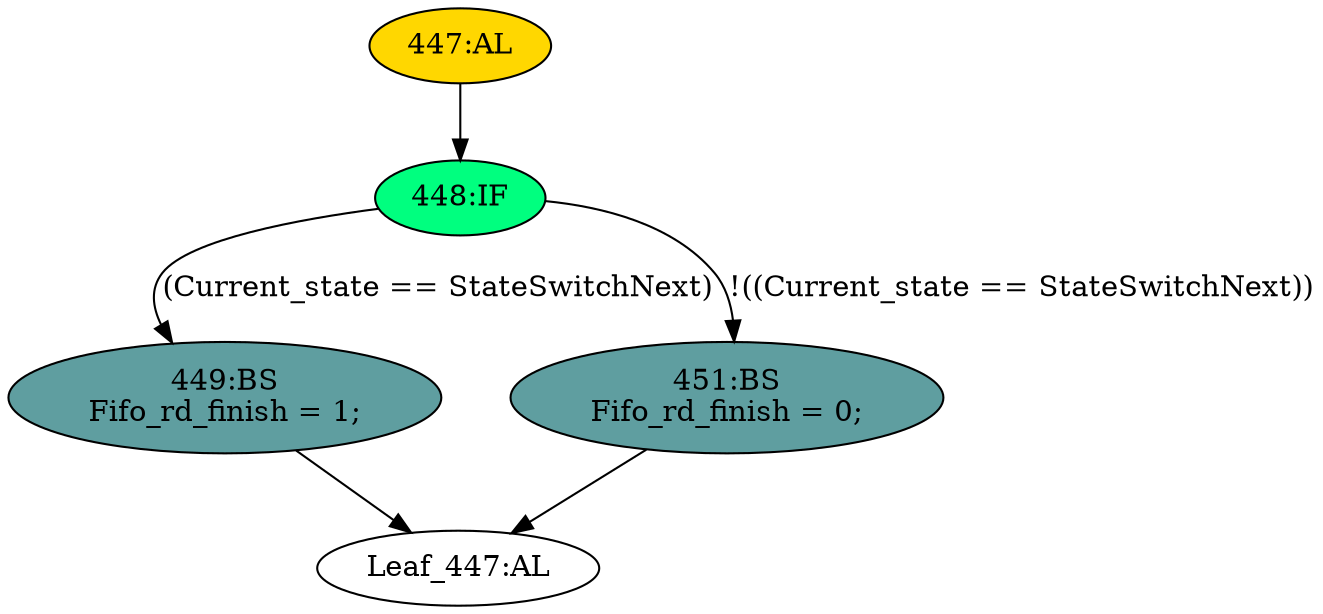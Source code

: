 strict digraph "" {
	node [label="\N"];
	"Leaf_447:AL"	 [def_var="['Fifo_rd_finish']",
		label="Leaf_447:AL"];
	"447:AL"	 [ast="<pyverilog.vparser.ast.Always object at 0x7f104a57f510>",
		clk_sens=False,
		fillcolor=gold,
		label="447:AL",
		sens="['Current_state']",
		statements="[]",
		style=filled,
		typ=Always,
		use_var="['StateSwitchNext', 'Current_state']"];
	"448:IF"	 [ast="<pyverilog.vparser.ast.IfStatement object at 0x7f104a56c090>",
		fillcolor=springgreen,
		label="448:IF",
		statements="[]",
		style=filled,
		typ=IfStatement];
	"447:AL" -> "448:IF"	 [cond="[]",
		lineno=None];
	"449:BS"	 [ast="<pyverilog.vparser.ast.BlockingSubstitution object at 0x7f104a57f0d0>",
		fillcolor=cadetblue,
		label="449:BS
Fifo_rd_finish = 1;",
		statements="[<pyverilog.vparser.ast.BlockingSubstitution object at 0x7f104a57f0d0>]",
		style=filled,
		typ=BlockingSubstitution];
	"448:IF" -> "449:BS"	 [cond="['Current_state', 'StateSwitchNext']",
		label="(Current_state == StateSwitchNext)",
		lineno=448];
	"451:BS"	 [ast="<pyverilog.vparser.ast.BlockingSubstitution object at 0x7f104a57f290>",
		fillcolor=cadetblue,
		label="451:BS
Fifo_rd_finish = 0;",
		statements="[<pyverilog.vparser.ast.BlockingSubstitution object at 0x7f104a57f290>]",
		style=filled,
		typ=BlockingSubstitution];
	"448:IF" -> "451:BS"	 [cond="['Current_state', 'StateSwitchNext']",
		label="!((Current_state == StateSwitchNext))",
		lineno=448];
	"449:BS" -> "Leaf_447:AL"	 [cond="[]",
		lineno=None];
	"451:BS" -> "Leaf_447:AL"	 [cond="[]",
		lineno=None];
}
